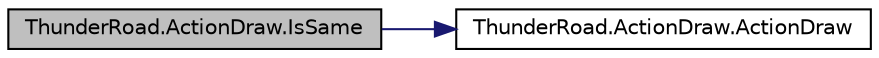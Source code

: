 digraph "ThunderRoad.ActionDraw.IsSame"
{
 // LATEX_PDF_SIZE
  edge [fontname="Helvetica",fontsize="10",labelfontname="Helvetica",labelfontsize="10"];
  node [fontname="Helvetica",fontsize="10",shape=record];
  rankdir="LR";
  Node1 [label="ThunderRoad.ActionDraw.IsSame",height=0.2,width=0.4,color="black", fillcolor="grey75", style="filled", fontcolor="black",tooltip="Determines whether the specified other action is same."];
  Node1 -> Node2 [color="midnightblue",fontsize="10",style="solid",fontname="Helvetica"];
  Node2 [label="ThunderRoad.ActionDraw.ActionDraw",height=0.2,width=0.4,color="black", fillcolor="white", style="filled",URL="$class_thunder_road_1_1_action_draw.html#af506ded092d3a13ebb5651e260c3649e",tooltip="Initializes a new instance of the ActionDraw class."];
}
